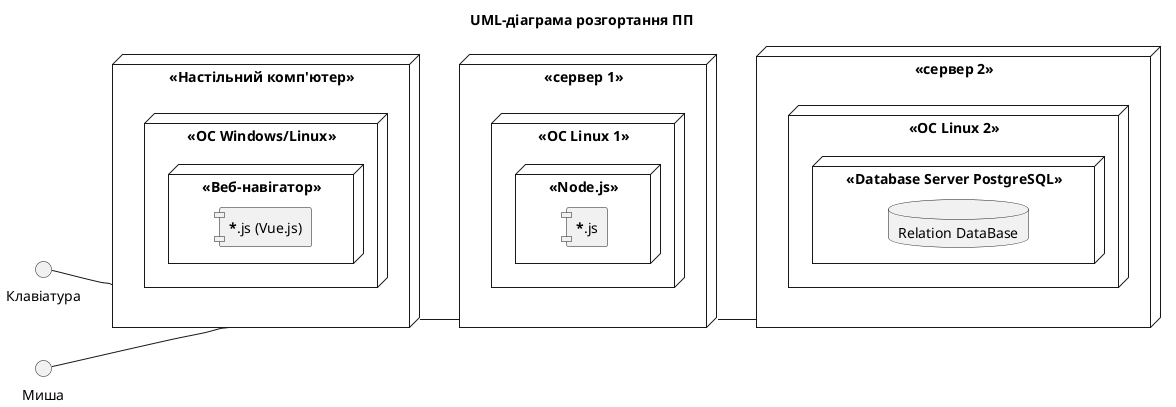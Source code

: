 @startuml

title UML-діаграма розгортання ПП

left to right direction

skinparam componentStyle uml1

node "<<Настільний комп'ютер>>" as pc {
    node "<<ОС Windows/Linux>>" {
        node "<<Веб-навігатор>>" {
	    component ["<b>*</b>.js (Vue.js)"]
        }
    }
}

interface Клавіатура

interface Миша

Клавіатура -- pc

Миша -- pc

node "<<сервер 1>>" as serv1 {
    node "<<ОС Linux 1>>" {
        node "<<Node.js>>" {
	    component ["<b>*</b>.js"]
        }
    }
}

pc -- serv1

node "<<сервер 2>>" as serv2 {
    node "<<ОС Linux 2>>" {
        node "<<Database Server PostgreSQL>>" {
	    database "Relation DataBase"
        }
    }
}

serv1 -- serv2

@enduml